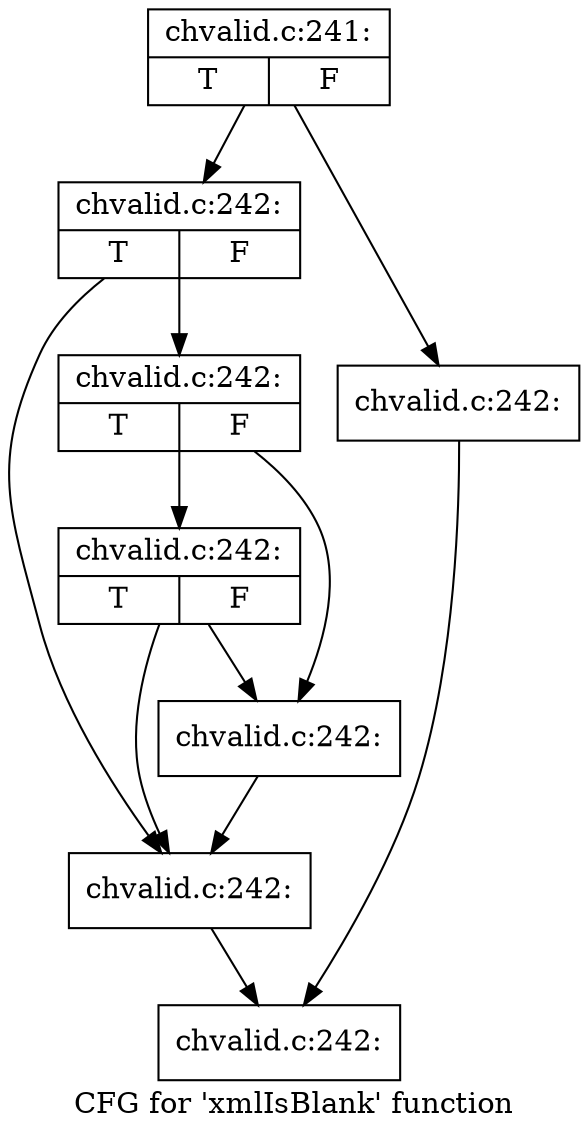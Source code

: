 digraph "CFG for 'xmlIsBlank' function" {
	label="CFG for 'xmlIsBlank' function";

	Node0x54c0ae0 [shape=record,label="{chvalid.c:241:|{<s0>T|<s1>F}}"];
	Node0x54c0ae0 -> Node0x54c0a60;
	Node0x54c0ae0 -> Node0x54bf280;
	Node0x54c0a60 [shape=record,label="{chvalid.c:242:|{<s0>T|<s1>F}}"];
	Node0x54c0a60 -> Node0x54c0d90;
	Node0x54c0a60 -> Node0x545a8a0;
	Node0x545a8a0 [shape=record,label="{chvalid.c:242:|{<s0>T|<s1>F}}"];
	Node0x545a8a0 -> Node0x545aa60;
	Node0x545a8a0 -> Node0x54c0de0;
	Node0x545aa60 [shape=record,label="{chvalid.c:242:|{<s0>T|<s1>F}}"];
	Node0x545aa60 -> Node0x54c0d90;
	Node0x545aa60 -> Node0x54c0de0;
	Node0x54c0de0 [shape=record,label="{chvalid.c:242:}"];
	Node0x54c0de0 -> Node0x54c0d90;
	Node0x54c0d90 [shape=record,label="{chvalid.c:242:}"];
	Node0x54c0d90 -> Node0x54c0b70;
	Node0x54bf280 [shape=record,label="{chvalid.c:242:}"];
	Node0x54bf280 -> Node0x54c0b70;
	Node0x54c0b70 [shape=record,label="{chvalid.c:242:}"];
}
